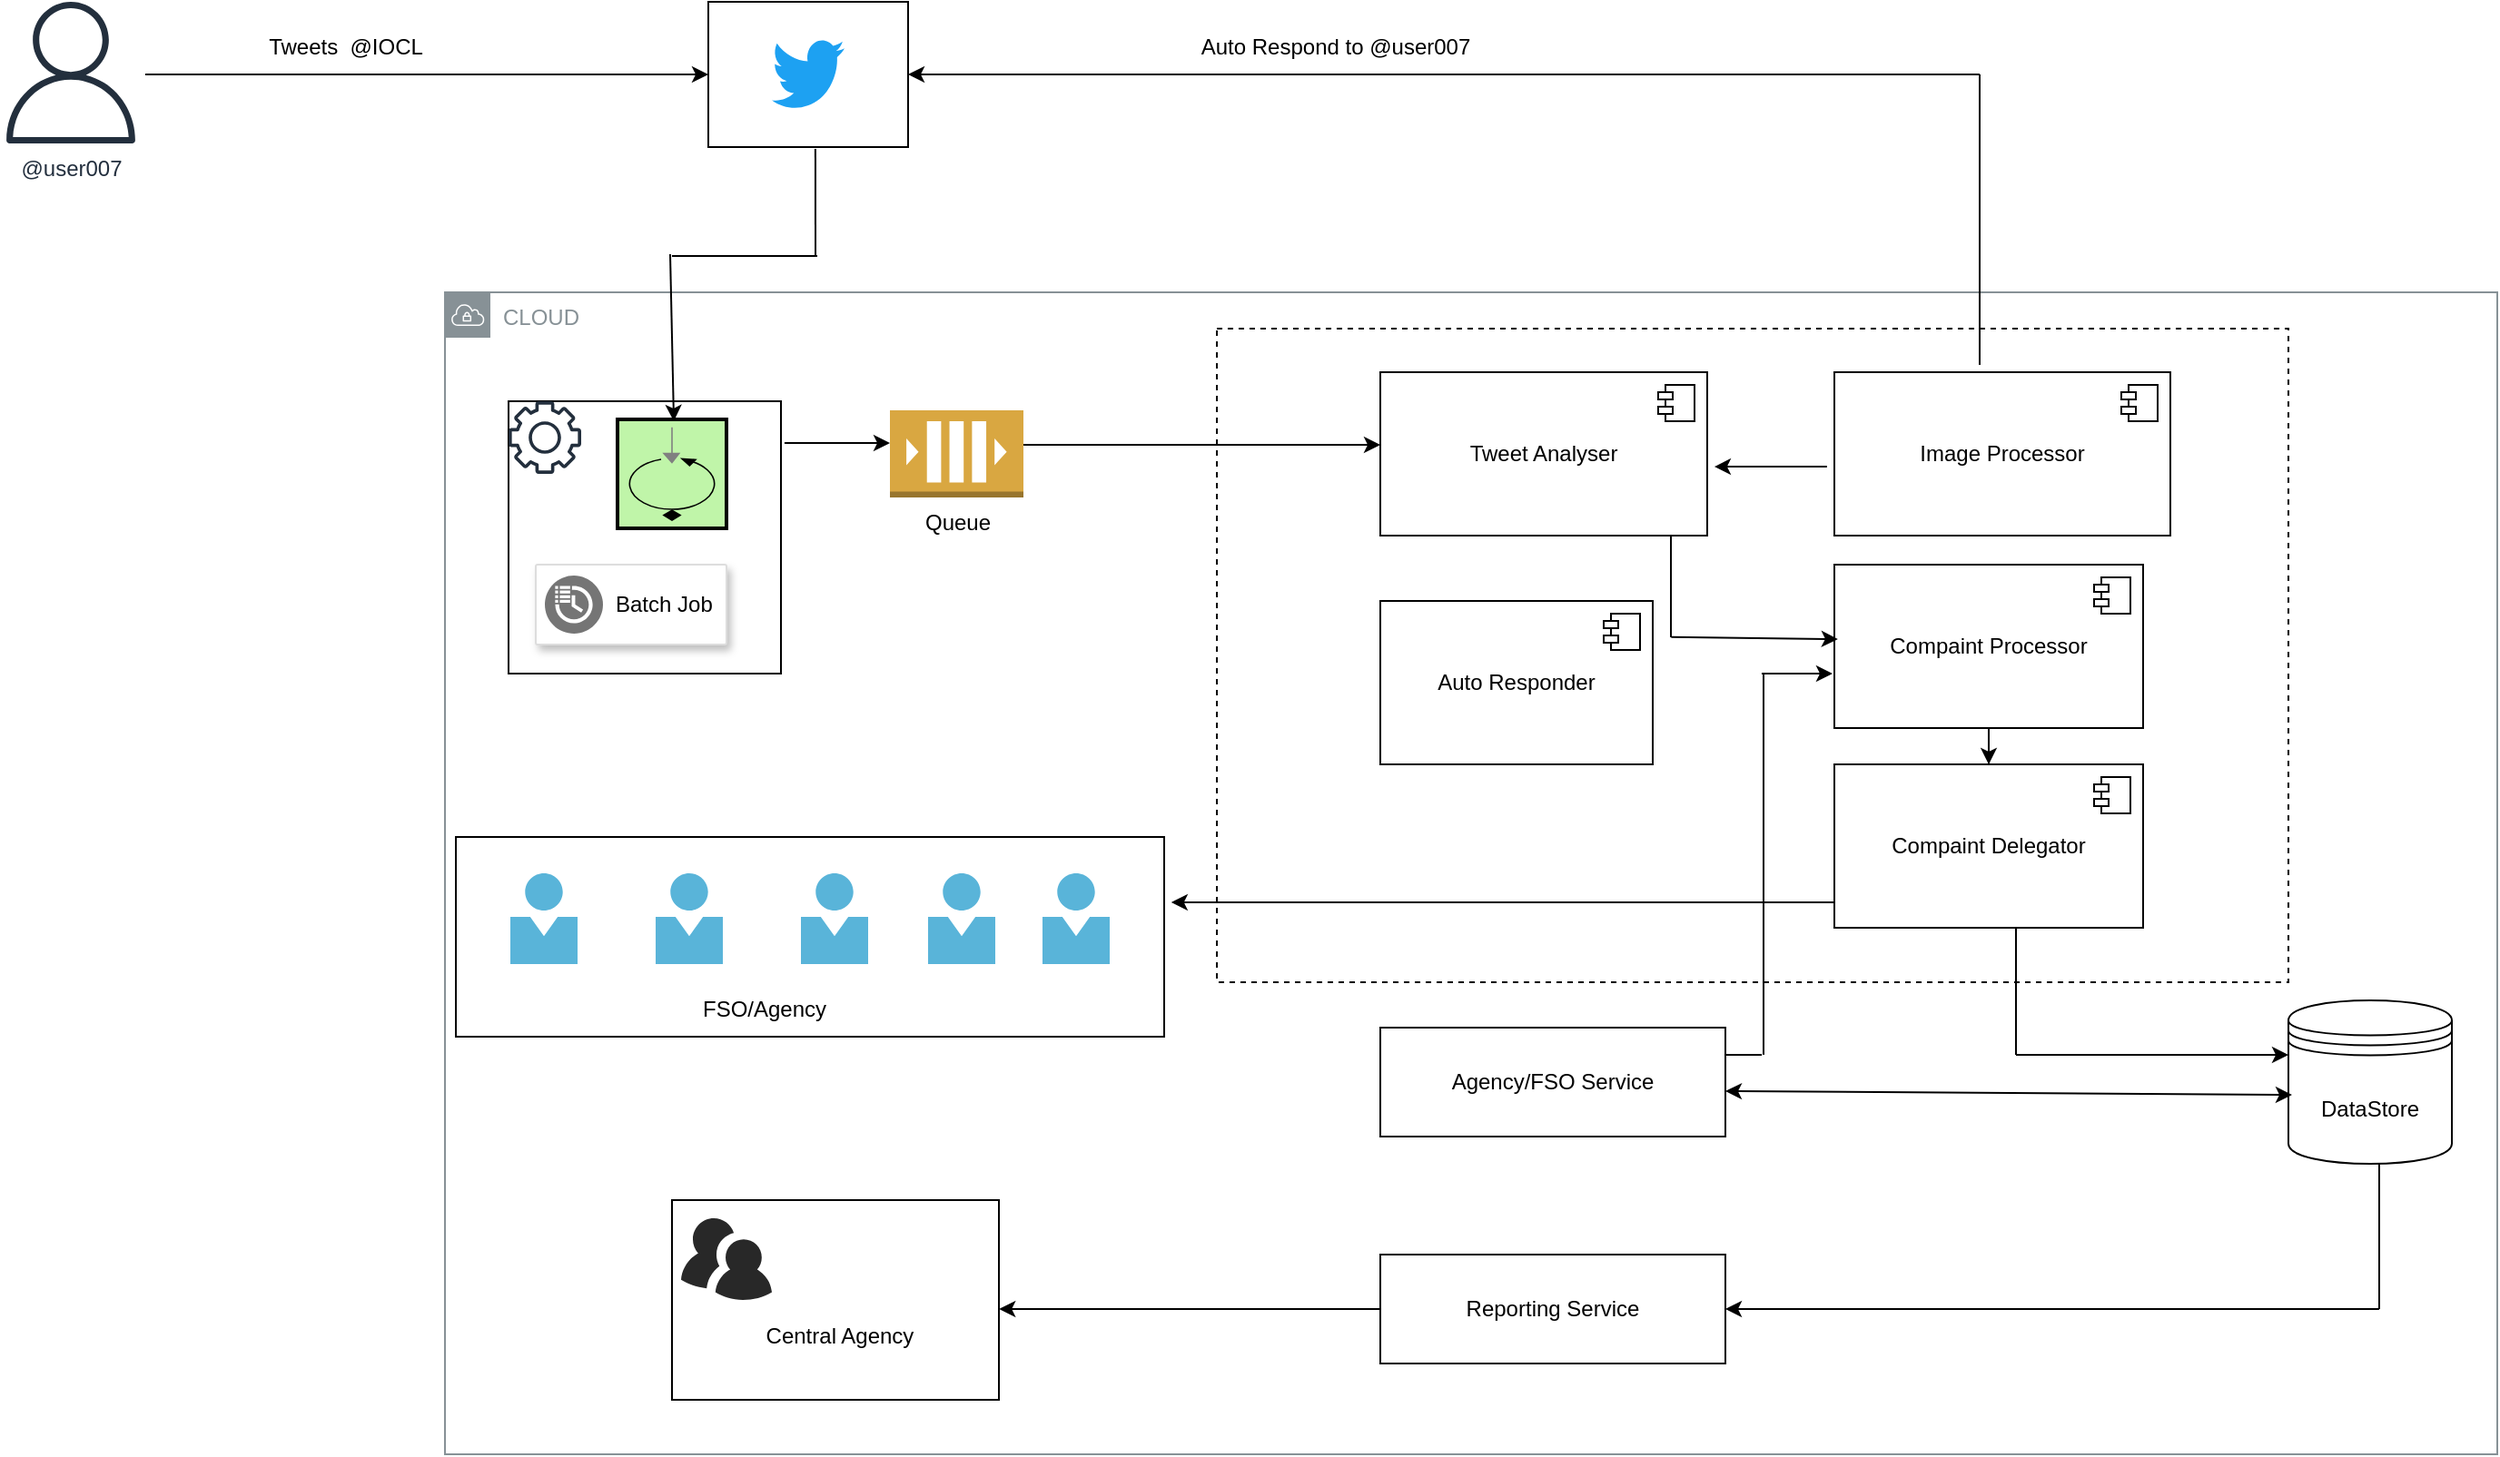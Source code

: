 <mxfile version="21.1.2" type="github">
  <diagram name="Page-1" id="rtDnuDJ027JOJXi1bW4T">
    <mxGraphModel dx="1434" dy="756" grid="1" gridSize="10" guides="1" tooltips="1" connect="1" arrows="1" fold="1" page="1" pageScale="1" pageWidth="850" pageHeight="1100" math="0" shadow="0">
      <root>
        <mxCell id="0" />
        <mxCell id="1" parent="0" />
        <mxCell id="xGUmW0sbAqv446bdcCQy-4" value="CLOUD" style="sketch=0;outlineConnect=0;gradientColor=none;html=1;whiteSpace=wrap;fontSize=12;fontStyle=0;shape=mxgraph.aws4.group;grIcon=mxgraph.aws4.group_vpc;strokeColor=#879196;fillColor=none;verticalAlign=top;align=left;spacingLeft=30;fontColor=#879196;dashed=0;" vertex="1" parent="1">
          <mxGeometry x="275" y="220" width="1130" height="640" as="geometry" />
        </mxCell>
        <mxCell id="xGUmW0sbAqv446bdcCQy-84" value="" style="rounded=0;whiteSpace=wrap;html=1;" vertex="1" parent="1">
          <mxGeometry x="400" y="720" width="180" height="110" as="geometry" />
        </mxCell>
        <mxCell id="xGUmW0sbAqv446bdcCQy-77" value="" style="rounded=0;whiteSpace=wrap;html=1;dashed=1;" vertex="1" parent="1">
          <mxGeometry x="700" y="240" width="590" height="360" as="geometry" />
        </mxCell>
        <mxCell id="xGUmW0sbAqv446bdcCQy-1" value="" style="rounded=0;whiteSpace=wrap;html=1;" vertex="1" parent="1">
          <mxGeometry x="420" y="60" width="110" height="80" as="geometry" />
        </mxCell>
        <mxCell id="xGUmW0sbAqv446bdcCQy-2" value="" style="dashed=0;outlineConnect=0;html=1;align=center;labelPosition=center;verticalLabelPosition=bottom;verticalAlign=top;shape=mxgraph.weblogos.twitter;fillColor=#1DA1F2;strokeColor=none" vertex="1" parent="1">
          <mxGeometry x="455" y="80" width="40" height="40" as="geometry" />
        </mxCell>
        <mxCell id="xGUmW0sbAqv446bdcCQy-6" value="" style="whiteSpace=wrap;html=1;aspect=fixed;" vertex="1" parent="1">
          <mxGeometry x="310" y="280" width="150" height="150" as="geometry" />
        </mxCell>
        <mxCell id="xGUmW0sbAqv446bdcCQy-5" value="" style="sketch=0;outlineConnect=0;fontColor=#232F3E;gradientColor=none;fillColor=#232F3D;strokeColor=none;dashed=0;verticalLabelPosition=bottom;verticalAlign=top;align=center;html=1;fontSize=12;fontStyle=0;aspect=fixed;pointerEvents=1;shape=mxgraph.aws4.gear;" vertex="1" parent="1">
          <mxGeometry x="310" y="280" width="40" height="40" as="geometry" />
        </mxCell>
        <mxCell id="xGUmW0sbAqv446bdcCQy-7" value="" style="strokeColor=#dddddd;shadow=1;strokeWidth=1;rounded=1;absoluteArcSize=1;arcSize=2;" vertex="1" parent="1">
          <mxGeometry x="325" y="370" width="105" height="44" as="geometry" />
        </mxCell>
        <mxCell id="xGUmW0sbAqv446bdcCQy-8" value="Batch Job" style="sketch=0;dashed=0;connectable=0;html=1;fillColor=#757575;strokeColor=none;shape=mxgraph.gcp2.scheduled_tasks;part=1;labelPosition=right;verticalLabelPosition=middle;align=left;verticalAlign=middle;spacingLeft=5;fontSize=12;" vertex="1" parent="xGUmW0sbAqv446bdcCQy-7">
          <mxGeometry y="0.5" width="32" height="32" relative="1" as="geometry">
            <mxPoint x="5" y="-16" as="offset" />
          </mxGeometry>
        </mxCell>
        <mxCell id="xGUmW0sbAqv446bdcCQy-9" value="@user007" style="sketch=0;outlineConnect=0;fontColor=#232F3E;gradientColor=none;fillColor=#232F3D;strokeColor=none;dashed=0;verticalLabelPosition=bottom;verticalAlign=top;align=center;html=1;fontSize=12;fontStyle=0;aspect=fixed;pointerEvents=1;shape=mxgraph.aws4.user;" vertex="1" parent="1">
          <mxGeometry x="30" y="60" width="78" height="78" as="geometry" />
        </mxCell>
        <mxCell id="xGUmW0sbAqv446bdcCQy-10" value="" style="endArrow=classic;html=1;rounded=0;exitX=1.078;exitY=0.513;exitDx=0;exitDy=0;exitPerimeter=0;entryX=0;entryY=0.5;entryDx=0;entryDy=0;" edge="1" parent="1" source="xGUmW0sbAqv446bdcCQy-9" target="xGUmW0sbAqv446bdcCQy-1">
          <mxGeometry width="50" height="50" relative="1" as="geometry">
            <mxPoint x="400" y="420" as="sourcePoint" />
            <mxPoint x="450" y="370" as="targetPoint" />
          </mxGeometry>
        </mxCell>
        <mxCell id="xGUmW0sbAqv446bdcCQy-11" value="Tweets&amp;nbsp; @IOCL" style="text;html=1;align=center;verticalAlign=middle;resizable=0;points=[];autosize=1;strokeColor=none;fillColor=none;" vertex="1" parent="1">
          <mxGeometry x="165" y="70" width="110" height="30" as="geometry" />
        </mxCell>
        <mxCell id="xGUmW0sbAqv446bdcCQy-12" value="" style="fillColor=#c0f5a9;dashed=0;outlineConnect=0;strokeWidth=2;html=1;align=center;fontSize=8;verticalLabelPosition=bottom;verticalAlign=top;shape=mxgraph.eip.polling_consumer;rotation=90;" vertex="1" parent="1">
          <mxGeometry x="370" y="290" width="60" height="60" as="geometry" />
        </mxCell>
        <mxCell id="xGUmW0sbAqv446bdcCQy-13" value="" style="endArrow=none;html=1;rounded=0;entryX=0.445;entryY=1.013;entryDx=0;entryDy=0;entryPerimeter=0;" edge="1" parent="1">
          <mxGeometry width="50" height="50" relative="1" as="geometry">
            <mxPoint x="479" y="200" as="sourcePoint" />
            <mxPoint x="478.95" y="141.04" as="targetPoint" />
          </mxGeometry>
        </mxCell>
        <mxCell id="xGUmW0sbAqv446bdcCQy-14" value="" style="endArrow=none;html=1;rounded=0;" edge="1" parent="1">
          <mxGeometry width="50" height="50" relative="1" as="geometry">
            <mxPoint x="400" y="200" as="sourcePoint" />
            <mxPoint x="480" y="200" as="targetPoint" />
          </mxGeometry>
        </mxCell>
        <mxCell id="xGUmW0sbAqv446bdcCQy-15" value="" style="endArrow=classic;html=1;rounded=0;entryX=0.033;entryY=0.633;entryDx=0;entryDy=0;entryPerimeter=0;" edge="1" parent="1">
          <mxGeometry width="50" height="50" relative="1" as="geometry">
            <mxPoint x="399" y="199" as="sourcePoint" />
            <mxPoint x="401.02" y="290.98" as="targetPoint" />
          </mxGeometry>
        </mxCell>
        <mxCell id="xGUmW0sbAqv446bdcCQy-22" value="" style="edgeStyle=orthogonalEdgeStyle;rounded=0;orthogonalLoop=1;jettySize=auto;html=1;" edge="1" parent="1" source="xGUmW0sbAqv446bdcCQy-16">
          <mxGeometry relative="1" as="geometry">
            <mxPoint x="790" y="304" as="targetPoint" />
            <Array as="points">
              <mxPoint x="760" y="304" />
              <mxPoint x="760" y="304" />
            </Array>
          </mxGeometry>
        </mxCell>
        <mxCell id="xGUmW0sbAqv446bdcCQy-16" value="Queue" style="outlineConnect=0;dashed=0;verticalLabelPosition=bottom;verticalAlign=top;align=center;html=1;shape=mxgraph.aws3.queue;fillColor=#D9A741;gradientColor=none;" vertex="1" parent="1">
          <mxGeometry x="520" y="285" width="73.5" height="48" as="geometry" />
        </mxCell>
        <mxCell id="xGUmW0sbAqv446bdcCQy-19" value="" style="endArrow=classic;html=1;rounded=0;exitX=1.013;exitY=0.153;exitDx=0;exitDy=0;exitPerimeter=0;" edge="1" parent="1" source="xGUmW0sbAqv446bdcCQy-6">
          <mxGeometry width="50" height="50" relative="1" as="geometry">
            <mxPoint x="470" y="304" as="sourcePoint" />
            <mxPoint x="520" y="303" as="targetPoint" />
          </mxGeometry>
        </mxCell>
        <mxCell id="xGUmW0sbAqv446bdcCQy-23" value="Tweet Analyser" style="html=1;dropTarget=0;whiteSpace=wrap;" vertex="1" parent="1">
          <mxGeometry x="790" y="264" width="180" height="90" as="geometry" />
        </mxCell>
        <mxCell id="xGUmW0sbAqv446bdcCQy-24" value="" style="shape=module;jettyWidth=8;jettyHeight=4;" vertex="1" parent="xGUmW0sbAqv446bdcCQy-23">
          <mxGeometry x="1" width="20" height="20" relative="1" as="geometry">
            <mxPoint x="-27" y="7" as="offset" />
          </mxGeometry>
        </mxCell>
        <mxCell id="xGUmW0sbAqv446bdcCQy-25" value="Auto Responder" style="html=1;dropTarget=0;whiteSpace=wrap;" vertex="1" parent="1">
          <mxGeometry x="790" y="390" width="150" height="90" as="geometry" />
        </mxCell>
        <mxCell id="xGUmW0sbAqv446bdcCQy-26" value="" style="shape=module;jettyWidth=8;jettyHeight=4;" vertex="1" parent="xGUmW0sbAqv446bdcCQy-25">
          <mxGeometry x="1" width="20" height="20" relative="1" as="geometry">
            <mxPoint x="-27" y="7" as="offset" />
          </mxGeometry>
        </mxCell>
        <mxCell id="xGUmW0sbAqv446bdcCQy-29" value="" style="endArrow=none;html=1;rounded=0;" edge="1" parent="1">
          <mxGeometry width="50" height="50" relative="1" as="geometry">
            <mxPoint x="1120" y="260" as="sourcePoint" />
            <mxPoint x="1120" y="100" as="targetPoint" />
          </mxGeometry>
        </mxCell>
        <mxCell id="xGUmW0sbAqv446bdcCQy-30" value="" style="endArrow=classic;html=1;rounded=0;entryX=1;entryY=0.5;entryDx=0;entryDy=0;" edge="1" parent="1" target="xGUmW0sbAqv446bdcCQy-1">
          <mxGeometry width="50" height="50" relative="1" as="geometry">
            <mxPoint x="1120" y="100" as="sourcePoint" />
            <mxPoint x="730" y="380" as="targetPoint" />
          </mxGeometry>
        </mxCell>
        <mxCell id="xGUmW0sbAqv446bdcCQy-31" value="Auto Respond to @user007" style="text;html=1;align=center;verticalAlign=middle;resizable=0;points=[];autosize=1;strokeColor=none;fillColor=none;" vertex="1" parent="1">
          <mxGeometry x="680" y="70" width="170" height="30" as="geometry" />
        </mxCell>
        <mxCell id="xGUmW0sbAqv446bdcCQy-35" value="DataStore" style="shape=datastore;whiteSpace=wrap;html=1;" vertex="1" parent="1">
          <mxGeometry x="1290" y="610" width="90" height="90" as="geometry" />
        </mxCell>
        <mxCell id="xGUmW0sbAqv446bdcCQy-36" value="Image Processor" style="html=1;dropTarget=0;whiteSpace=wrap;" vertex="1" parent="1">
          <mxGeometry x="1040" y="264" width="185" height="90" as="geometry" />
        </mxCell>
        <mxCell id="xGUmW0sbAqv446bdcCQy-37" value="" style="shape=module;jettyWidth=8;jettyHeight=4;" vertex="1" parent="xGUmW0sbAqv446bdcCQy-36">
          <mxGeometry x="1" width="20" height="20" relative="1" as="geometry">
            <mxPoint x="-27" y="7" as="offset" />
          </mxGeometry>
        </mxCell>
        <mxCell id="xGUmW0sbAqv446bdcCQy-75" value="" style="edgeStyle=orthogonalEdgeStyle;rounded=0;orthogonalLoop=1;jettySize=auto;html=1;" edge="1" parent="1" source="xGUmW0sbAqv446bdcCQy-53" target="xGUmW0sbAqv446bdcCQy-73">
          <mxGeometry relative="1" as="geometry" />
        </mxCell>
        <mxCell id="xGUmW0sbAqv446bdcCQy-53" value="Compaint Processor" style="html=1;dropTarget=0;whiteSpace=wrap;" vertex="1" parent="1">
          <mxGeometry x="1040" y="370" width="170" height="90" as="geometry" />
        </mxCell>
        <mxCell id="xGUmW0sbAqv446bdcCQy-54" value="" style="shape=module;jettyWidth=8;jettyHeight=4;" vertex="1" parent="xGUmW0sbAqv446bdcCQy-53">
          <mxGeometry x="1" width="20" height="20" relative="1" as="geometry">
            <mxPoint x="-27" y="7" as="offset" />
          </mxGeometry>
        </mxCell>
        <mxCell id="xGUmW0sbAqv446bdcCQy-60" value="" style="endArrow=none;html=1;rounded=0;" edge="1" parent="1">
          <mxGeometry width="50" height="50" relative="1" as="geometry">
            <mxPoint x="950" y="410" as="sourcePoint" />
            <mxPoint x="950" y="354" as="targetPoint" />
          </mxGeometry>
        </mxCell>
        <mxCell id="xGUmW0sbAqv446bdcCQy-61" value="" style="endArrow=classic;html=1;rounded=0;entryX=-0.024;entryY=0.578;entryDx=0;entryDy=0;entryPerimeter=0;exitX=0.424;exitY=0.472;exitDx=0;exitDy=0;exitPerimeter=0;" edge="1" parent="1" source="xGUmW0sbAqv446bdcCQy-77">
          <mxGeometry width="50" height="50" relative="1" as="geometry">
            <mxPoint x="996" y="411" as="sourcePoint" />
            <mxPoint x="1041.92" y="411.02" as="targetPoint" />
          </mxGeometry>
        </mxCell>
        <mxCell id="xGUmW0sbAqv446bdcCQy-63" value="Agency/FSO Service" style="rounded=0;whiteSpace=wrap;html=1;" vertex="1" parent="1">
          <mxGeometry x="790" y="625" width="190" height="60" as="geometry" />
        </mxCell>
        <mxCell id="xGUmW0sbAqv446bdcCQy-67" value="" style="endArrow=classic;startArrow=classic;html=1;rounded=0;entryX=0.022;entryY=0.578;entryDx=0;entryDy=0;entryPerimeter=0;" edge="1" parent="1" target="xGUmW0sbAqv446bdcCQy-35">
          <mxGeometry width="50" height="50" relative="1" as="geometry">
            <mxPoint x="980" y="660" as="sourcePoint" />
            <mxPoint x="1030" y="610" as="targetPoint" />
          </mxGeometry>
        </mxCell>
        <mxCell id="xGUmW0sbAqv446bdcCQy-69" value="" style="endArrow=none;html=1;rounded=0;" edge="1" parent="1">
          <mxGeometry width="50" height="50" relative="1" as="geometry">
            <mxPoint x="980" y="640" as="sourcePoint" />
            <mxPoint x="1000" y="640" as="targetPoint" />
          </mxGeometry>
        </mxCell>
        <mxCell id="xGUmW0sbAqv446bdcCQy-71" value="" style="endArrow=none;html=1;rounded=0;" edge="1" parent="1">
          <mxGeometry width="50" height="50" relative="1" as="geometry">
            <mxPoint x="1001" y="640" as="sourcePoint" />
            <mxPoint x="1001" y="430" as="targetPoint" />
          </mxGeometry>
        </mxCell>
        <mxCell id="xGUmW0sbAqv446bdcCQy-72" value="" style="endArrow=classic;html=1;rounded=0;entryX=-0.006;entryY=0.667;entryDx=0;entryDy=0;entryPerimeter=0;" edge="1" parent="1" target="xGUmW0sbAqv446bdcCQy-53">
          <mxGeometry width="50" height="50" relative="1" as="geometry">
            <mxPoint x="1000" y="430" as="sourcePoint" />
            <mxPoint x="1060" y="380" as="targetPoint" />
          </mxGeometry>
        </mxCell>
        <mxCell id="xGUmW0sbAqv446bdcCQy-73" value="Compaint Delegator" style="html=1;dropTarget=0;whiteSpace=wrap;" vertex="1" parent="1">
          <mxGeometry x="1040" y="480" width="170" height="90" as="geometry" />
        </mxCell>
        <mxCell id="xGUmW0sbAqv446bdcCQy-74" value="" style="shape=module;jettyWidth=8;jettyHeight=4;" vertex="1" parent="xGUmW0sbAqv446bdcCQy-73">
          <mxGeometry x="1" width="20" height="20" relative="1" as="geometry">
            <mxPoint x="-27" y="7" as="offset" />
          </mxGeometry>
        </mxCell>
        <mxCell id="xGUmW0sbAqv446bdcCQy-76" value="Reporting Service" style="rounded=0;whiteSpace=wrap;html=1;" vertex="1" parent="1">
          <mxGeometry x="790" y="750" width="190" height="60" as="geometry" />
        </mxCell>
        <mxCell id="xGUmW0sbAqv446bdcCQy-80" value="" style="endArrow=none;html=1;rounded=0;" edge="1" parent="1">
          <mxGeometry width="50" height="50" relative="1" as="geometry">
            <mxPoint x="1340" y="780" as="sourcePoint" />
            <mxPoint x="1340" y="700" as="targetPoint" />
          </mxGeometry>
        </mxCell>
        <mxCell id="xGUmW0sbAqv446bdcCQy-81" value="" style="endArrow=classic;html=1;rounded=0;entryX=1;entryY=0.5;entryDx=0;entryDy=0;" edge="1" parent="1" target="xGUmW0sbAqv446bdcCQy-76">
          <mxGeometry width="50" height="50" relative="1" as="geometry">
            <mxPoint x="1340" y="780" as="sourcePoint" />
            <mxPoint x="1060" y="770" as="targetPoint" />
          </mxGeometry>
        </mxCell>
        <mxCell id="xGUmW0sbAqv446bdcCQy-82" value="" style="verticalLabelPosition=bottom;sketch=0;html=1;fillColor=#282828;strokeColor=none;verticalAlign=top;pointerEvents=1;align=center;shape=mxgraph.cisco_safe.people_places_things_icons.icon9;" vertex="1" parent="1">
          <mxGeometry x="405" y="730" width="50" height="45" as="geometry" />
        </mxCell>
        <mxCell id="xGUmW0sbAqv446bdcCQy-85" value="Central Agency" style="text;html=1;strokeColor=none;fillColor=none;align=center;verticalAlign=middle;whiteSpace=wrap;rounded=0;" vertex="1" parent="1">
          <mxGeometry x="445" y="780" width="95" height="30" as="geometry" />
        </mxCell>
        <mxCell id="xGUmW0sbAqv446bdcCQy-88" value="" style="endArrow=classic;html=1;rounded=0;exitX=0;exitY=0.5;exitDx=0;exitDy=0;entryX=0.27;entryY=0.875;entryDx=0;entryDy=0;entryPerimeter=0;" edge="1" parent="1" source="xGUmW0sbAqv446bdcCQy-76" target="xGUmW0sbAqv446bdcCQy-4">
          <mxGeometry width="50" height="50" relative="1" as="geometry">
            <mxPoint x="623.5" y="800" as="sourcePoint" />
            <mxPoint x="673.5" y="750" as="targetPoint" />
          </mxGeometry>
        </mxCell>
        <mxCell id="xGUmW0sbAqv446bdcCQy-89" value="" style="rounded=0;whiteSpace=wrap;html=1;" vertex="1" parent="1">
          <mxGeometry x="281" y="520" width="390" height="110" as="geometry" />
        </mxCell>
        <mxCell id="xGUmW0sbAqv446bdcCQy-90" value="" style="endArrow=classic;html=1;rounded=0;exitX=0;exitY=0.844;exitDx=0;exitDy=0;exitPerimeter=0;entryX=1.01;entryY=0.327;entryDx=0;entryDy=0;entryPerimeter=0;" edge="1" parent="1" source="xGUmW0sbAqv446bdcCQy-73" target="xGUmW0sbAqv446bdcCQy-89">
          <mxGeometry width="50" height="50" relative="1" as="geometry">
            <mxPoint x="950" y="550" as="sourcePoint" />
            <mxPoint x="1000" y="500" as="targetPoint" />
          </mxGeometry>
        </mxCell>
        <mxCell id="xGUmW0sbAqv446bdcCQy-92" value="" style="endArrow=none;html=1;rounded=0;" edge="1" parent="1">
          <mxGeometry width="50" height="50" relative="1" as="geometry">
            <mxPoint x="1140" y="640" as="sourcePoint" />
            <mxPoint x="1140" y="570" as="targetPoint" />
          </mxGeometry>
        </mxCell>
        <mxCell id="xGUmW0sbAqv446bdcCQy-93" value="" style="endArrow=classic;html=1;rounded=0;" edge="1" parent="1">
          <mxGeometry width="50" height="50" relative="1" as="geometry">
            <mxPoint x="1140" y="640" as="sourcePoint" />
            <mxPoint x="1290" y="640" as="targetPoint" />
          </mxGeometry>
        </mxCell>
        <mxCell id="xGUmW0sbAqv446bdcCQy-94" value="" style="image;sketch=0;aspect=fixed;html=1;points=[];align=center;fontSize=12;image=img/lib/mscae/Person.svg;" vertex="1" parent="1">
          <mxGeometry x="311" y="540" width="37" height="50" as="geometry" />
        </mxCell>
        <mxCell id="xGUmW0sbAqv446bdcCQy-95" value="" style="image;sketch=0;aspect=fixed;html=1;points=[];align=center;fontSize=12;image=img/lib/mscae/Person.svg;" vertex="1" parent="1">
          <mxGeometry x="391" y="540" width="37" height="50" as="geometry" />
        </mxCell>
        <mxCell id="xGUmW0sbAqv446bdcCQy-96" value="" style="image;sketch=0;aspect=fixed;html=1;points=[];align=center;fontSize=12;image=img/lib/mscae/Person.svg;" vertex="1" parent="1">
          <mxGeometry x="471" y="540" width="37" height="50" as="geometry" />
        </mxCell>
        <mxCell id="xGUmW0sbAqv446bdcCQy-97" value="" style="image;sketch=0;aspect=fixed;html=1;points=[];align=center;fontSize=12;image=img/lib/mscae/Person.svg;" vertex="1" parent="1">
          <mxGeometry x="541" y="540" width="37" height="50" as="geometry" />
        </mxCell>
        <mxCell id="xGUmW0sbAqv446bdcCQy-98" value="" style="image;sketch=0;aspect=fixed;html=1;points=[];align=center;fontSize=12;image=img/lib/mscae/Person.svg;" vertex="1" parent="1">
          <mxGeometry x="604" y="540" width="37" height="50" as="geometry" />
        </mxCell>
        <mxCell id="xGUmW0sbAqv446bdcCQy-99" value="FSO/Agency" style="text;html=1;strokeColor=none;fillColor=none;align=center;verticalAlign=middle;whiteSpace=wrap;rounded=0;" vertex="1" parent="1">
          <mxGeometry x="421" y="600" width="60" height="30" as="geometry" />
        </mxCell>
        <mxCell id="xGUmW0sbAqv446bdcCQy-100" value="" style="endArrow=classic;html=1;rounded=0;exitX=-0.022;exitY=0.578;exitDx=0;exitDy=0;exitPerimeter=0;entryX=1.022;entryY=0.578;entryDx=0;entryDy=0;entryPerimeter=0;" edge="1" parent="1" source="xGUmW0sbAqv446bdcCQy-36" target="xGUmW0sbAqv446bdcCQy-23">
          <mxGeometry width="50" height="50" relative="1" as="geometry">
            <mxPoint x="950" y="450" as="sourcePoint" />
            <mxPoint x="1000" y="400" as="targetPoint" />
            <Array as="points" />
          </mxGeometry>
        </mxCell>
      </root>
    </mxGraphModel>
  </diagram>
</mxfile>
